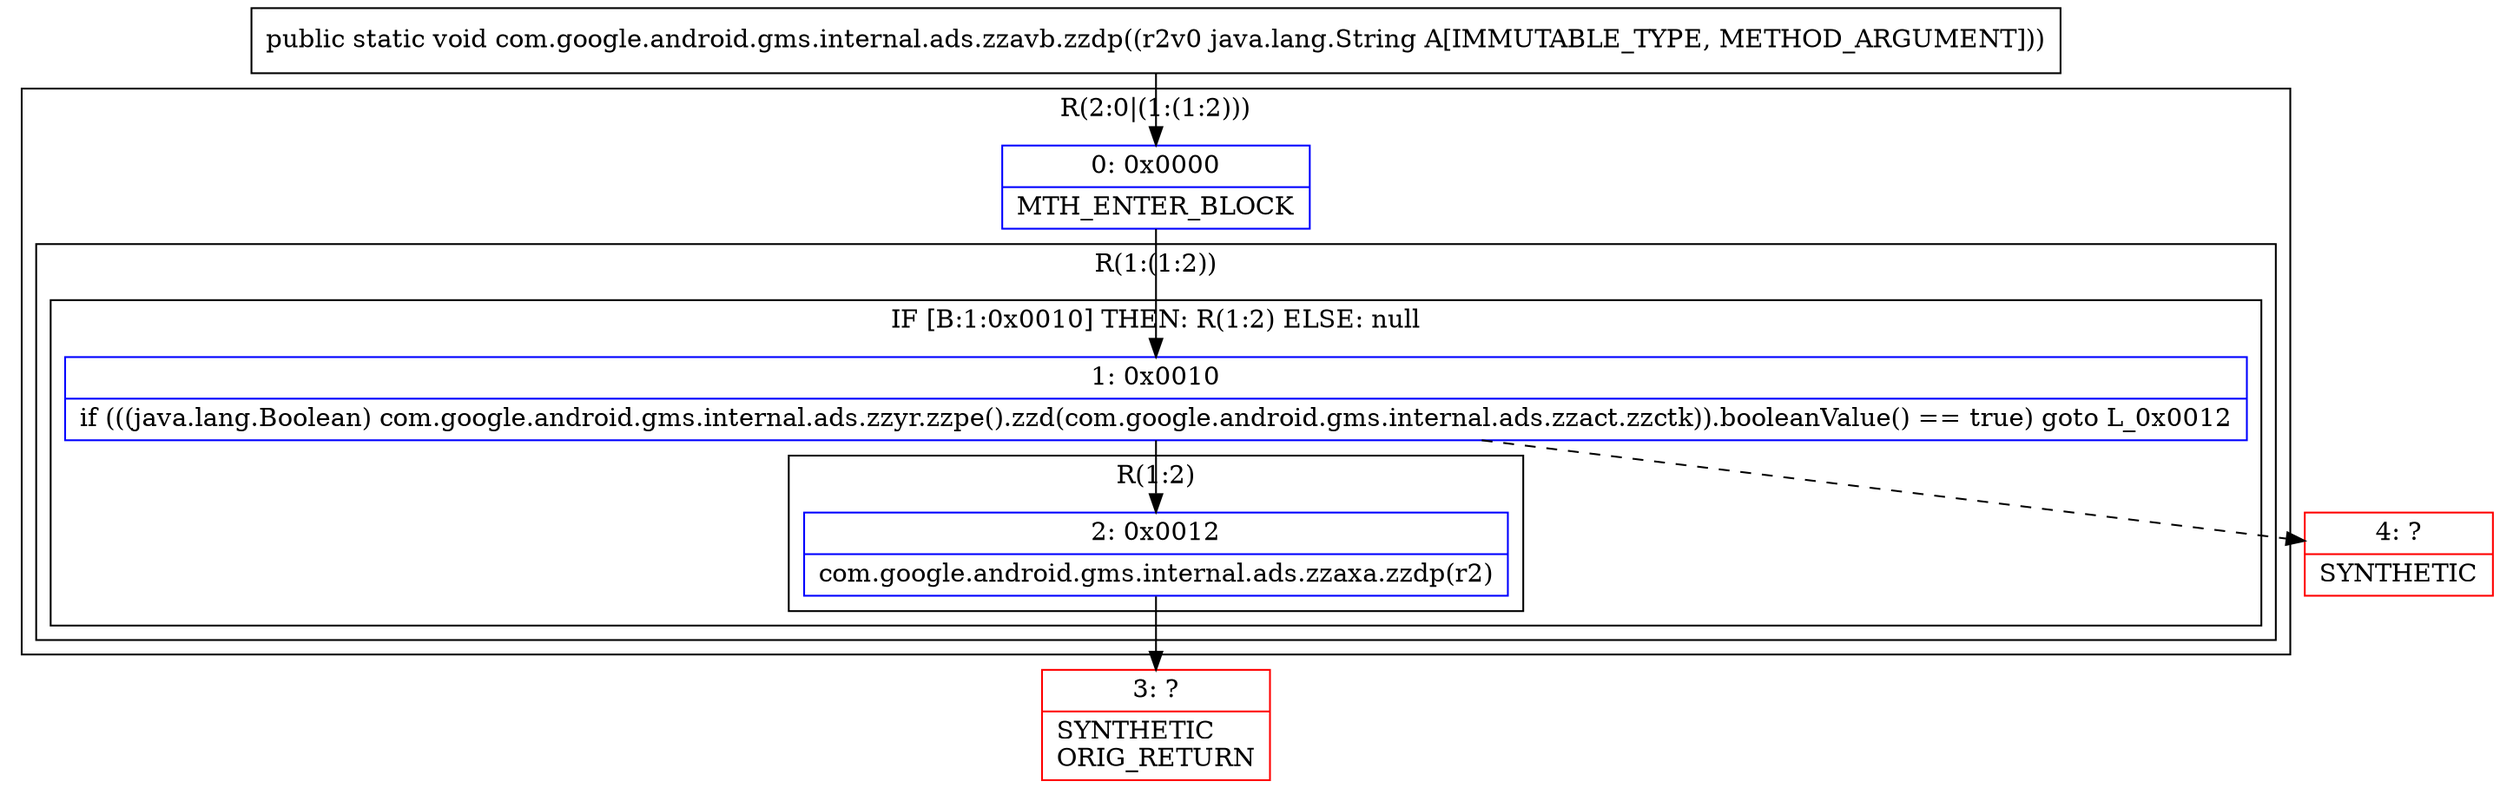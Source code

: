 digraph "CFG forcom.google.android.gms.internal.ads.zzavb.zzdp(Ljava\/lang\/String;)V" {
subgraph cluster_Region_678303742 {
label = "R(2:0|(1:(1:2)))";
node [shape=record,color=blue];
Node_0 [shape=record,label="{0\:\ 0x0000|MTH_ENTER_BLOCK\l}"];
subgraph cluster_Region_1720196229 {
label = "R(1:(1:2))";
node [shape=record,color=blue];
subgraph cluster_IfRegion_1924674185 {
label = "IF [B:1:0x0010] THEN: R(1:2) ELSE: null";
node [shape=record,color=blue];
Node_1 [shape=record,label="{1\:\ 0x0010|if (((java.lang.Boolean) com.google.android.gms.internal.ads.zzyr.zzpe().zzd(com.google.android.gms.internal.ads.zzact.zzctk)).booleanValue() == true) goto L_0x0012\l}"];
subgraph cluster_Region_903831639 {
label = "R(1:2)";
node [shape=record,color=blue];
Node_2 [shape=record,label="{2\:\ 0x0012|com.google.android.gms.internal.ads.zzaxa.zzdp(r2)\l}"];
}
}
}
}
Node_3 [shape=record,color=red,label="{3\:\ ?|SYNTHETIC\lORIG_RETURN\l}"];
Node_4 [shape=record,color=red,label="{4\:\ ?|SYNTHETIC\l}"];
MethodNode[shape=record,label="{public static void com.google.android.gms.internal.ads.zzavb.zzdp((r2v0 java.lang.String A[IMMUTABLE_TYPE, METHOD_ARGUMENT])) }"];
MethodNode -> Node_0;
Node_0 -> Node_1;
Node_1 -> Node_2;
Node_1 -> Node_4[style=dashed];
Node_2 -> Node_3;
}

